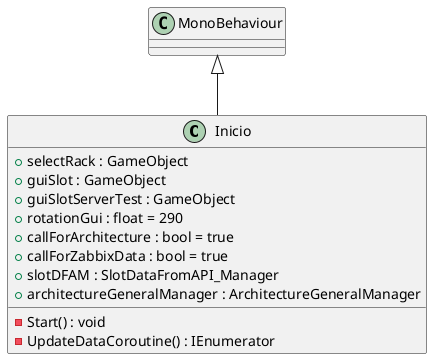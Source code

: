 @startuml
class Inicio {
    + selectRack : GameObject
    + guiSlot : GameObject
    + guiSlotServerTest : GameObject
    + rotationGui : float = 290
    + callForArchitecture : bool = true
    + callForZabbixData : bool = true
    + slotDFAM : SlotDataFromAPI_Manager
    + architectureGeneralManager : ArchitectureGeneralManager
    - Start() : void
    - UpdateDataCoroutine() : IEnumerator
}
MonoBehaviour <|-- Inicio
@enduml
